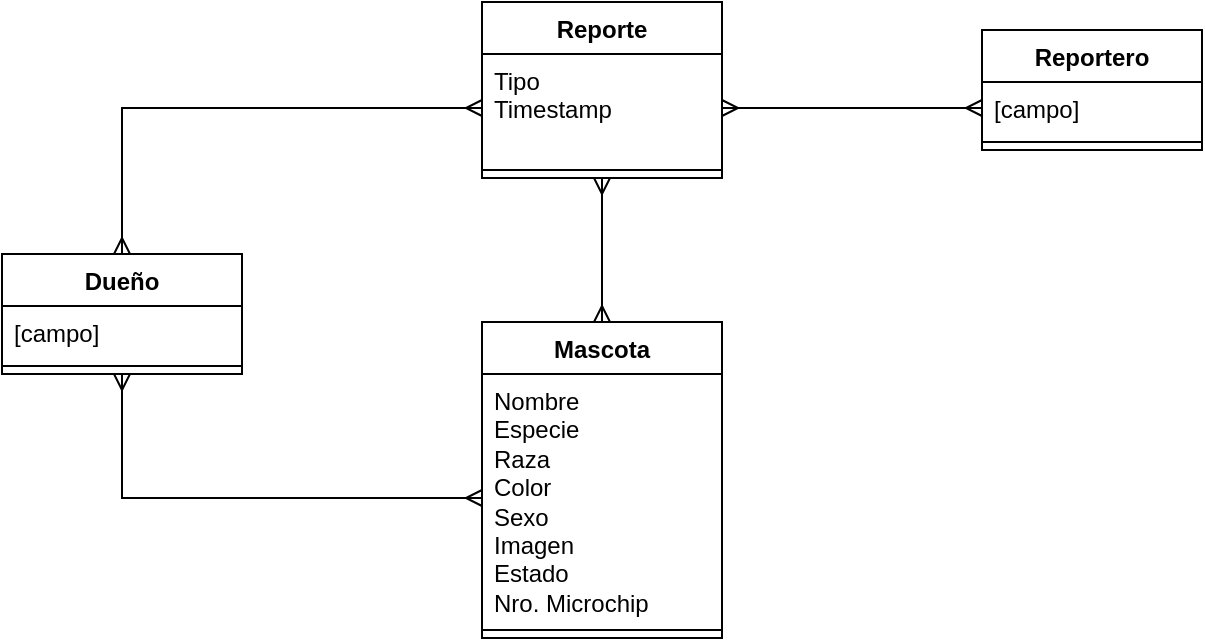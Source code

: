 <mxfile version="28.2.1">
  <diagram name="Página-1" id="MhR6LIbeBXJ6FwU9siTV">
    <mxGraphModel dx="1426" dy="779" grid="1" gridSize="10" guides="1" tooltips="1" connect="1" arrows="1" fold="1" page="1" pageScale="1" pageWidth="827" pageHeight="1169" math="0" shadow="0">
      <root>
        <mxCell id="0" />
        <mxCell id="1" parent="0" />
        <mxCell id="TYLPwQYVXZ8k5S_HxzH0-26" style="edgeStyle=orthogonalEdgeStyle;rounded=0;orthogonalLoop=1;jettySize=auto;html=1;exitX=0.5;exitY=1;exitDx=0;exitDy=0;entryX=0;entryY=0.5;entryDx=0;entryDy=0;startArrow=ERmany;startFill=0;endArrow=ERmany;endFill=0;" parent="1" source="TYLPwQYVXZ8k5S_HxzH0-1" target="TYLPwQYVXZ8k5S_HxzH0-6" edge="1">
          <mxGeometry relative="1" as="geometry" />
        </mxCell>
        <mxCell id="TYLPwQYVXZ8k5S_HxzH0-28" style="edgeStyle=orthogonalEdgeStyle;rounded=0;orthogonalLoop=1;jettySize=auto;html=1;exitX=0.5;exitY=0;exitDx=0;exitDy=0;entryX=0;entryY=0.5;entryDx=0;entryDy=0;startArrow=ERmany;startFill=0;endArrow=ERmany;endFill=0;" parent="1" source="TYLPwQYVXZ8k5S_HxzH0-1" target="TYLPwQYVXZ8k5S_HxzH0-9" edge="1">
          <mxGeometry relative="1" as="geometry" />
        </mxCell>
        <mxCell id="TYLPwQYVXZ8k5S_HxzH0-1" value="Dueño" style="swimlane;fontStyle=1;align=center;verticalAlign=top;childLayout=stackLayout;horizontal=1;startSize=26;horizontalStack=0;resizeParent=1;resizeParentMax=0;resizeLast=0;collapsible=1;marginBottom=0;whiteSpace=wrap;html=1;" parent="1" vertex="1">
          <mxGeometry x="80" y="166" width="120" height="60" as="geometry" />
        </mxCell>
        <mxCell id="TYLPwQYVXZ8k5S_HxzH0-2" value="[campo]" style="text;strokeColor=none;fillColor=none;align=left;verticalAlign=top;spacingLeft=4;spacingRight=4;overflow=hidden;rotatable=0;points=[[0,0.5],[1,0.5]];portConstraint=eastwest;whiteSpace=wrap;html=1;" parent="TYLPwQYVXZ8k5S_HxzH0-1" vertex="1">
          <mxGeometry y="26" width="120" height="26" as="geometry" />
        </mxCell>
        <mxCell id="TYLPwQYVXZ8k5S_HxzH0-3" value="" style="line;strokeWidth=1;fillColor=none;align=left;verticalAlign=middle;spacingTop=-1;spacingLeft=3;spacingRight=3;rotatable=0;labelPosition=right;points=[];portConstraint=eastwest;strokeColor=inherit;" parent="TYLPwQYVXZ8k5S_HxzH0-1" vertex="1">
          <mxGeometry y="52" width="120" height="8" as="geometry" />
        </mxCell>
        <mxCell id="TYLPwQYVXZ8k5S_HxzH0-29" style="edgeStyle=orthogonalEdgeStyle;rounded=0;orthogonalLoop=1;jettySize=auto;html=1;exitX=0.5;exitY=0;exitDx=0;exitDy=0;entryX=0.5;entryY=1;entryDx=0;entryDy=0;startArrow=ERmany;startFill=0;endArrow=ERmany;endFill=0;" parent="1" source="TYLPwQYVXZ8k5S_HxzH0-5" target="TYLPwQYVXZ8k5S_HxzH0-8" edge="1">
          <mxGeometry relative="1" as="geometry" />
        </mxCell>
        <mxCell id="TYLPwQYVXZ8k5S_HxzH0-5" value="Mascota" style="swimlane;fontStyle=1;align=center;verticalAlign=top;childLayout=stackLayout;horizontal=1;startSize=26;horizontalStack=0;resizeParent=1;resizeParentMax=0;resizeLast=0;collapsible=1;marginBottom=0;whiteSpace=wrap;html=1;" parent="1" vertex="1">
          <mxGeometry x="320" y="200" width="120" height="158" as="geometry" />
        </mxCell>
        <mxCell id="TYLPwQYVXZ8k5S_HxzH0-6" value="&lt;div&gt;Nombre&lt;/div&gt;&lt;div&gt;Especie&lt;/div&gt;&lt;div&gt;Raza&lt;/div&gt;&lt;div&gt;Color&lt;/div&gt;&lt;div&gt;Sexo&lt;/div&gt;&lt;div&gt;Imagen&lt;/div&gt;&lt;div&gt;Estado&lt;/div&gt;&lt;div&gt;Nro. Microchip&lt;/div&gt;" style="text;strokeColor=none;fillColor=none;align=left;verticalAlign=top;spacingLeft=4;spacingRight=4;overflow=hidden;rotatable=0;points=[[0,0.5],[1,0.5]];portConstraint=eastwest;whiteSpace=wrap;html=1;" parent="TYLPwQYVXZ8k5S_HxzH0-5" vertex="1">
          <mxGeometry y="26" width="120" height="124" as="geometry" />
        </mxCell>
        <mxCell id="TYLPwQYVXZ8k5S_HxzH0-7" value="" style="line;strokeWidth=1;fillColor=none;align=left;verticalAlign=middle;spacingTop=-1;spacingLeft=3;spacingRight=3;rotatable=0;labelPosition=right;points=[];portConstraint=eastwest;strokeColor=inherit;" parent="TYLPwQYVXZ8k5S_HxzH0-5" vertex="1">
          <mxGeometry y="150" width="120" height="8" as="geometry" />
        </mxCell>
        <mxCell id="TYLPwQYVXZ8k5S_HxzH0-8" value="Reporte" style="swimlane;fontStyle=1;align=center;verticalAlign=top;childLayout=stackLayout;horizontal=1;startSize=26;horizontalStack=0;resizeParent=1;resizeParentMax=0;resizeLast=0;collapsible=1;marginBottom=0;whiteSpace=wrap;html=1;" parent="1" vertex="1">
          <mxGeometry x="320" y="40" width="120" height="88" as="geometry" />
        </mxCell>
        <mxCell id="TYLPwQYVXZ8k5S_HxzH0-9" value="&lt;div&gt;Tipo&lt;/div&gt;&lt;div&gt;Timestamp&lt;/div&gt;" style="text;strokeColor=none;fillColor=none;align=left;verticalAlign=top;spacingLeft=4;spacingRight=4;overflow=hidden;rotatable=0;points=[[0,0.5],[1,0.5]];portConstraint=eastwest;whiteSpace=wrap;html=1;" parent="TYLPwQYVXZ8k5S_HxzH0-8" vertex="1">
          <mxGeometry y="26" width="120" height="54" as="geometry" />
        </mxCell>
        <mxCell id="TYLPwQYVXZ8k5S_HxzH0-10" value="" style="line;strokeWidth=1;fillColor=none;align=left;verticalAlign=middle;spacingTop=-1;spacingLeft=3;spacingRight=3;rotatable=0;labelPosition=right;points=[];portConstraint=eastwest;strokeColor=inherit;" parent="TYLPwQYVXZ8k5S_HxzH0-8" vertex="1">
          <mxGeometry y="80" width="120" height="8" as="geometry" />
        </mxCell>
        <mxCell id="TYLPwQYVXZ8k5S_HxzH0-18" value="Reportero" style="swimlane;fontStyle=1;align=center;verticalAlign=top;childLayout=stackLayout;horizontal=1;startSize=26;horizontalStack=0;resizeParent=1;resizeParentMax=0;resizeLast=0;collapsible=1;marginBottom=0;whiteSpace=wrap;html=1;" parent="1" vertex="1">
          <mxGeometry x="570" y="54" width="110" height="60" as="geometry" />
        </mxCell>
        <mxCell id="TYLPwQYVXZ8k5S_HxzH0-19" value="[campo]" style="text;strokeColor=none;fillColor=none;align=left;verticalAlign=top;spacingLeft=4;spacingRight=4;overflow=hidden;rotatable=0;points=[[0,0.5],[1,0.5]];portConstraint=eastwest;whiteSpace=wrap;html=1;" parent="TYLPwQYVXZ8k5S_HxzH0-18" vertex="1">
          <mxGeometry y="26" width="110" height="26" as="geometry" />
        </mxCell>
        <mxCell id="TYLPwQYVXZ8k5S_HxzH0-20" value="" style="line;strokeWidth=1;fillColor=none;align=left;verticalAlign=middle;spacingTop=-1;spacingLeft=3;spacingRight=3;rotatable=0;labelPosition=right;points=[];portConstraint=eastwest;strokeColor=inherit;" parent="TYLPwQYVXZ8k5S_HxzH0-18" vertex="1">
          <mxGeometry y="52" width="110" height="8" as="geometry" />
        </mxCell>
        <mxCell id="TYLPwQYVXZ8k5S_HxzH0-27" style="edgeStyle=orthogonalEdgeStyle;rounded=0;orthogonalLoop=1;jettySize=auto;html=1;exitX=0;exitY=0.5;exitDx=0;exitDy=0;entryX=1;entryY=0.5;entryDx=0;entryDy=0;startArrow=ERmany;startFill=0;endArrow=ERmany;endFill=0;" parent="1" source="TYLPwQYVXZ8k5S_HxzH0-19" target="TYLPwQYVXZ8k5S_HxzH0-9" edge="1">
          <mxGeometry relative="1" as="geometry" />
        </mxCell>
      </root>
    </mxGraphModel>
  </diagram>
</mxfile>
